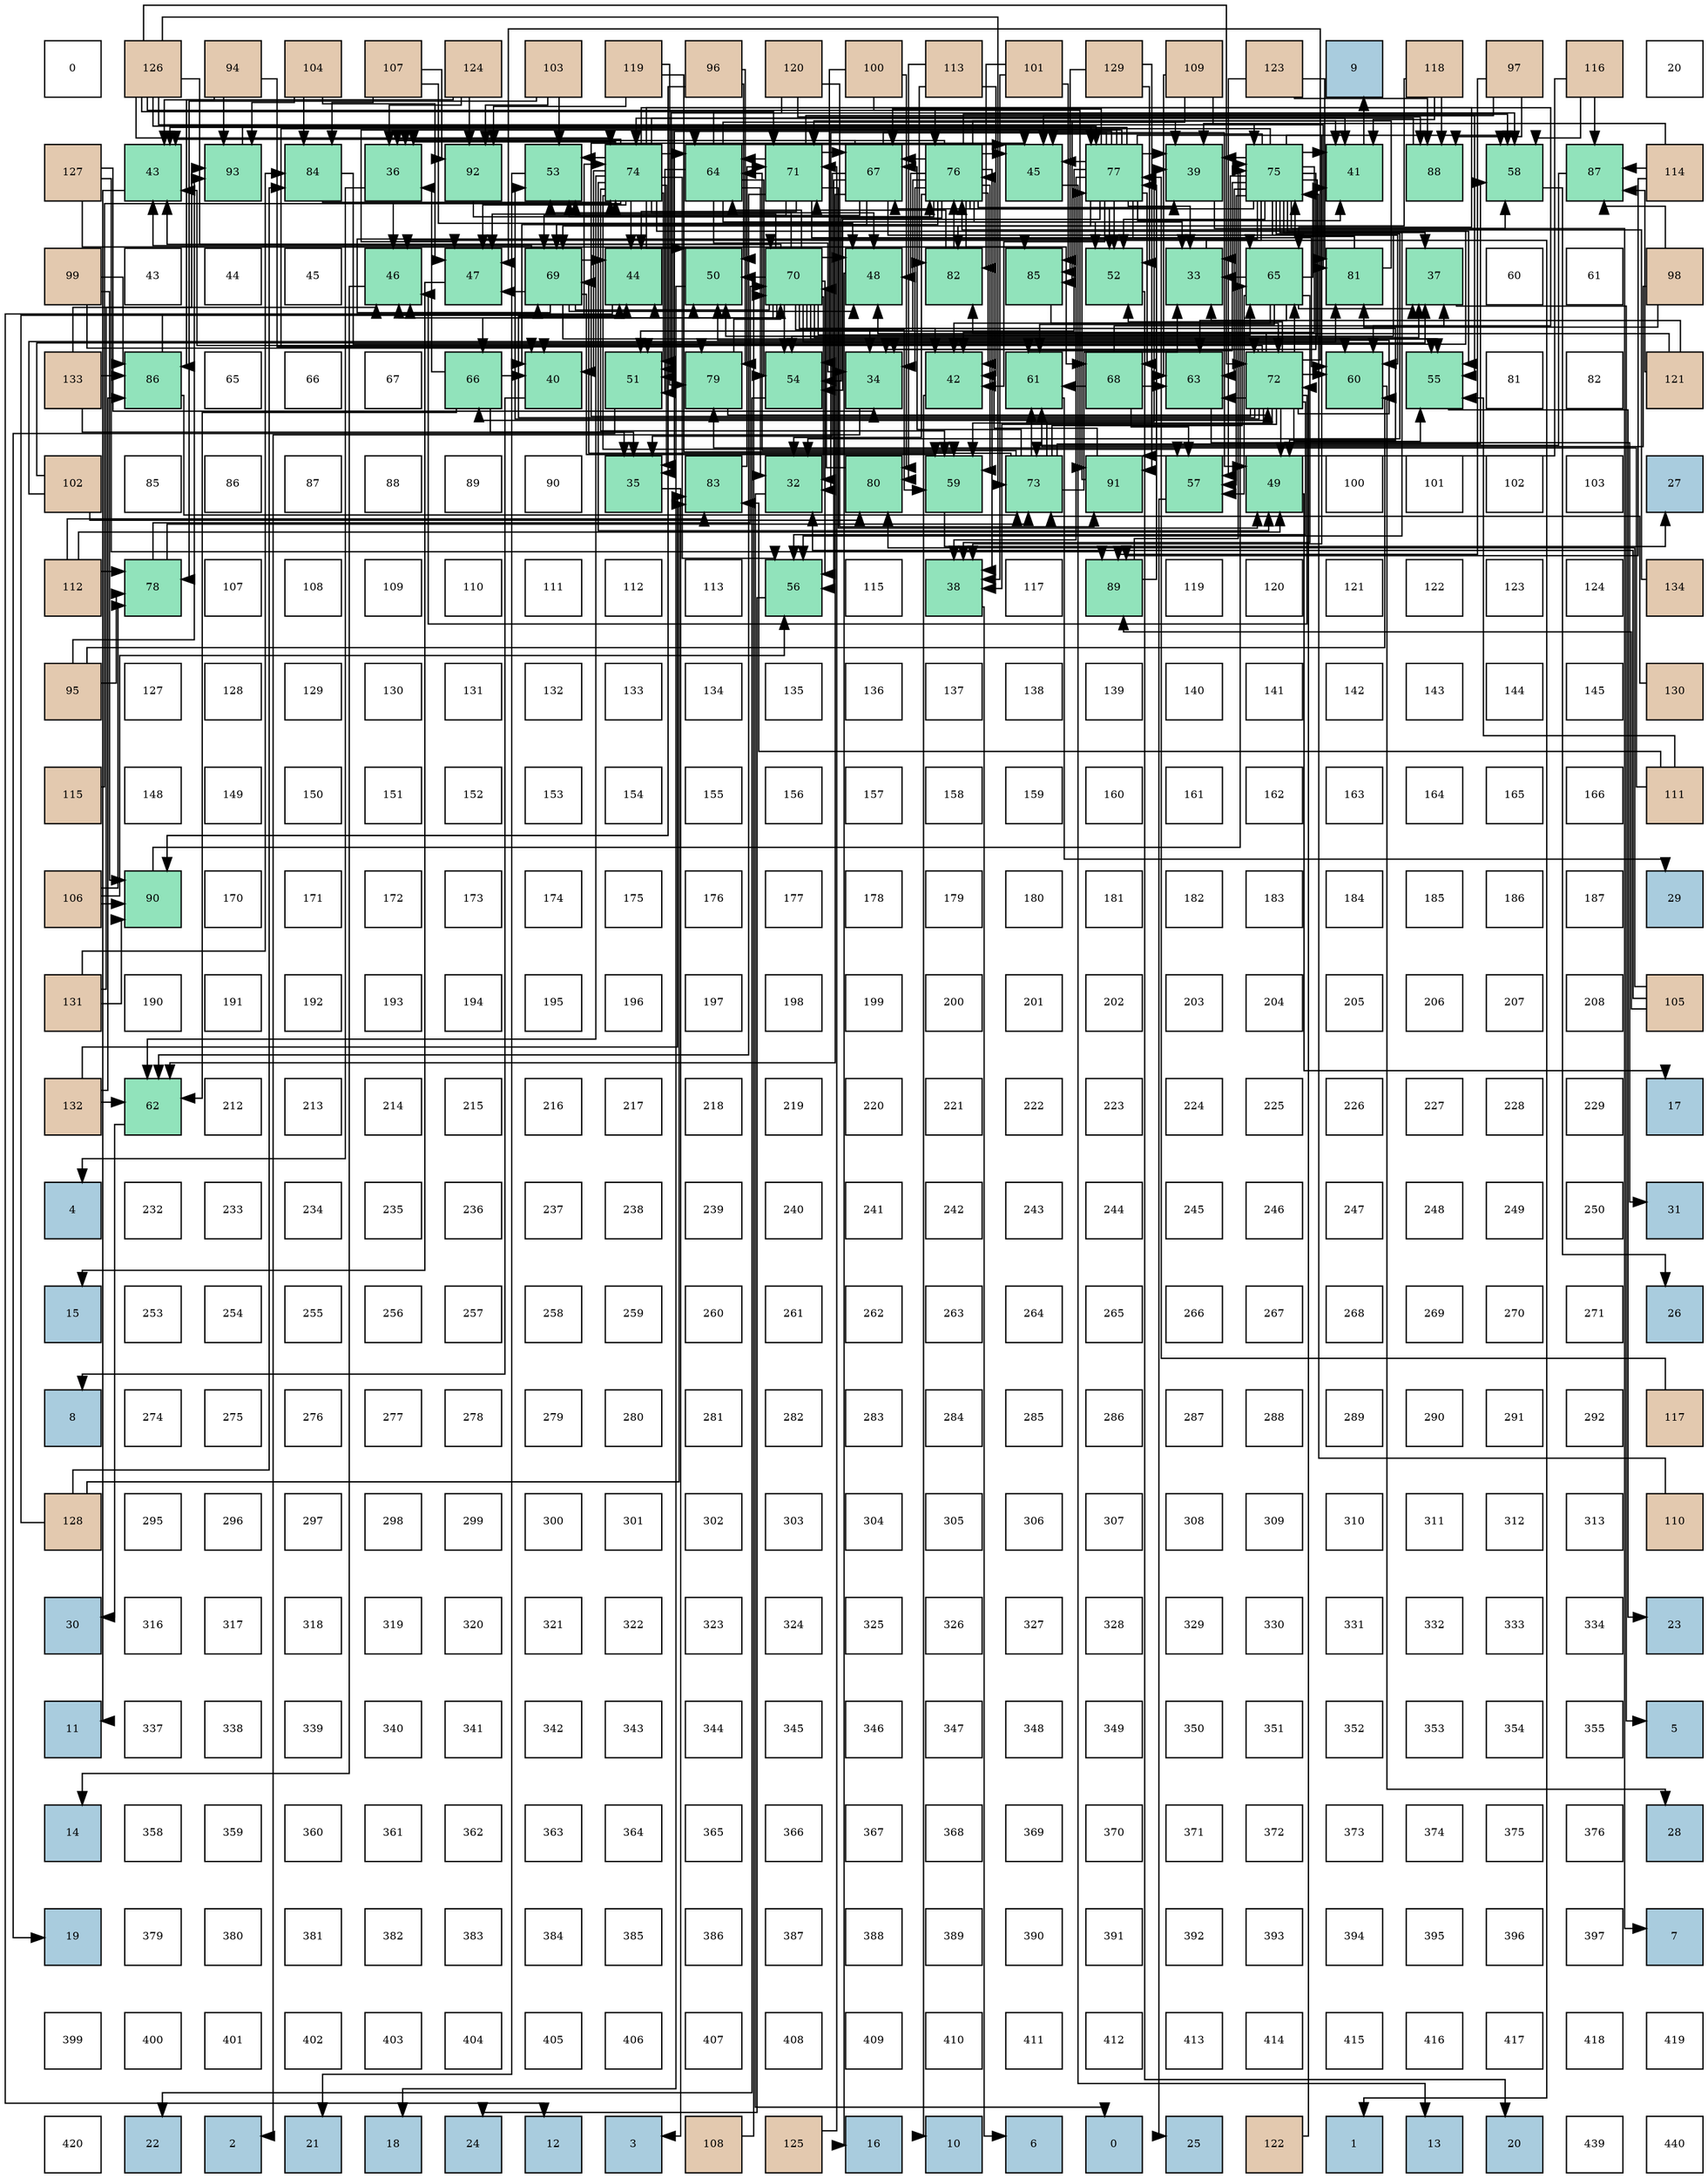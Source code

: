 digraph layout{
 rankdir=TB;
 splines=ortho;
 node [style=filled shape=square fixedsize=true width=0.6];
0[label="0", fontsize=8, fillcolor="#ffffff"];
1[label="126", fontsize=8, fillcolor="#e3c9af"];
2[label="94", fontsize=8, fillcolor="#e3c9af"];
3[label="104", fontsize=8, fillcolor="#e3c9af"];
4[label="107", fontsize=8, fillcolor="#e3c9af"];
5[label="124", fontsize=8, fillcolor="#e3c9af"];
6[label="103", fontsize=8, fillcolor="#e3c9af"];
7[label="119", fontsize=8, fillcolor="#e3c9af"];
8[label="96", fontsize=8, fillcolor="#e3c9af"];
9[label="120", fontsize=8, fillcolor="#e3c9af"];
10[label="100", fontsize=8, fillcolor="#e3c9af"];
11[label="113", fontsize=8, fillcolor="#e3c9af"];
12[label="101", fontsize=8, fillcolor="#e3c9af"];
13[label="129", fontsize=8, fillcolor="#e3c9af"];
14[label="109", fontsize=8, fillcolor="#e3c9af"];
15[label="123", fontsize=8, fillcolor="#e3c9af"];
16[label="9", fontsize=8, fillcolor="#a9ccde"];
17[label="118", fontsize=8, fillcolor="#e3c9af"];
18[label="97", fontsize=8, fillcolor="#e3c9af"];
19[label="116", fontsize=8, fillcolor="#e3c9af"];
20[label="20", fontsize=8, fillcolor="#ffffff"];
21[label="127", fontsize=8, fillcolor="#e3c9af"];
22[label="43", fontsize=8, fillcolor="#91e3bb"];
23[label="93", fontsize=8, fillcolor="#91e3bb"];
24[label="84", fontsize=8, fillcolor="#91e3bb"];
25[label="36", fontsize=8, fillcolor="#91e3bb"];
26[label="92", fontsize=8, fillcolor="#91e3bb"];
27[label="53", fontsize=8, fillcolor="#91e3bb"];
28[label="74", fontsize=8, fillcolor="#91e3bb"];
29[label="64", fontsize=8, fillcolor="#91e3bb"];
30[label="71", fontsize=8, fillcolor="#91e3bb"];
31[label="67", fontsize=8, fillcolor="#91e3bb"];
32[label="76", fontsize=8, fillcolor="#91e3bb"];
33[label="45", fontsize=8, fillcolor="#91e3bb"];
34[label="77", fontsize=8, fillcolor="#91e3bb"];
35[label="39", fontsize=8, fillcolor="#91e3bb"];
36[label="75", fontsize=8, fillcolor="#91e3bb"];
37[label="41", fontsize=8, fillcolor="#91e3bb"];
38[label="88", fontsize=8, fillcolor="#91e3bb"];
39[label="58", fontsize=8, fillcolor="#91e3bb"];
40[label="87", fontsize=8, fillcolor="#91e3bb"];
41[label="114", fontsize=8, fillcolor="#e3c9af"];
42[label="99", fontsize=8, fillcolor="#e3c9af"];
43[label="43", fontsize=8, fillcolor="#ffffff"];
44[label="44", fontsize=8, fillcolor="#ffffff"];
45[label="45", fontsize=8, fillcolor="#ffffff"];
46[label="46", fontsize=8, fillcolor="#91e3bb"];
47[label="47", fontsize=8, fillcolor="#91e3bb"];
48[label="69", fontsize=8, fillcolor="#91e3bb"];
49[label="44", fontsize=8, fillcolor="#91e3bb"];
50[label="50", fontsize=8, fillcolor="#91e3bb"];
51[label="70", fontsize=8, fillcolor="#91e3bb"];
52[label="48", fontsize=8, fillcolor="#91e3bb"];
53[label="82", fontsize=8, fillcolor="#91e3bb"];
54[label="85", fontsize=8, fillcolor="#91e3bb"];
55[label="52", fontsize=8, fillcolor="#91e3bb"];
56[label="33", fontsize=8, fillcolor="#91e3bb"];
57[label="65", fontsize=8, fillcolor="#91e3bb"];
58[label="81", fontsize=8, fillcolor="#91e3bb"];
59[label="37", fontsize=8, fillcolor="#91e3bb"];
60[label="60", fontsize=8, fillcolor="#ffffff"];
61[label="61", fontsize=8, fillcolor="#ffffff"];
62[label="98", fontsize=8, fillcolor="#e3c9af"];
63[label="133", fontsize=8, fillcolor="#e3c9af"];
64[label="86", fontsize=8, fillcolor="#91e3bb"];
65[label="65", fontsize=8, fillcolor="#ffffff"];
66[label="66", fontsize=8, fillcolor="#ffffff"];
67[label="67", fontsize=8, fillcolor="#ffffff"];
68[label="66", fontsize=8, fillcolor="#91e3bb"];
69[label="40", fontsize=8, fillcolor="#91e3bb"];
70[label="51", fontsize=8, fillcolor="#91e3bb"];
71[label="79", fontsize=8, fillcolor="#91e3bb"];
72[label="54", fontsize=8, fillcolor="#91e3bb"];
73[label="34", fontsize=8, fillcolor="#91e3bb"];
74[label="42", fontsize=8, fillcolor="#91e3bb"];
75[label="61", fontsize=8, fillcolor="#91e3bb"];
76[label="68", fontsize=8, fillcolor="#91e3bb"];
77[label="63", fontsize=8, fillcolor="#91e3bb"];
78[label="72", fontsize=8, fillcolor="#91e3bb"];
79[label="60", fontsize=8, fillcolor="#91e3bb"];
80[label="55", fontsize=8, fillcolor="#91e3bb"];
81[label="81", fontsize=8, fillcolor="#ffffff"];
82[label="82", fontsize=8, fillcolor="#ffffff"];
83[label="121", fontsize=8, fillcolor="#e3c9af"];
84[label="102", fontsize=8, fillcolor="#e3c9af"];
85[label="85", fontsize=8, fillcolor="#ffffff"];
86[label="86", fontsize=8, fillcolor="#ffffff"];
87[label="87", fontsize=8, fillcolor="#ffffff"];
88[label="88", fontsize=8, fillcolor="#ffffff"];
89[label="89", fontsize=8, fillcolor="#ffffff"];
90[label="90", fontsize=8, fillcolor="#ffffff"];
91[label="35", fontsize=8, fillcolor="#91e3bb"];
92[label="83", fontsize=8, fillcolor="#91e3bb"];
93[label="32", fontsize=8, fillcolor="#91e3bb"];
94[label="80", fontsize=8, fillcolor="#91e3bb"];
95[label="59", fontsize=8, fillcolor="#91e3bb"];
96[label="73", fontsize=8, fillcolor="#91e3bb"];
97[label="91", fontsize=8, fillcolor="#91e3bb"];
98[label="57", fontsize=8, fillcolor="#91e3bb"];
99[label="49", fontsize=8, fillcolor="#91e3bb"];
100[label="100", fontsize=8, fillcolor="#ffffff"];
101[label="101", fontsize=8, fillcolor="#ffffff"];
102[label="102", fontsize=8, fillcolor="#ffffff"];
103[label="103", fontsize=8, fillcolor="#ffffff"];
104[label="27", fontsize=8, fillcolor="#a9ccde"];
105[label="112", fontsize=8, fillcolor="#e3c9af"];
106[label="78", fontsize=8, fillcolor="#91e3bb"];
107[label="107", fontsize=8, fillcolor="#ffffff"];
108[label="108", fontsize=8, fillcolor="#ffffff"];
109[label="109", fontsize=8, fillcolor="#ffffff"];
110[label="110", fontsize=8, fillcolor="#ffffff"];
111[label="111", fontsize=8, fillcolor="#ffffff"];
112[label="112", fontsize=8, fillcolor="#ffffff"];
113[label="113", fontsize=8, fillcolor="#ffffff"];
114[label="56", fontsize=8, fillcolor="#91e3bb"];
115[label="115", fontsize=8, fillcolor="#ffffff"];
116[label="38", fontsize=8, fillcolor="#91e3bb"];
117[label="117", fontsize=8, fillcolor="#ffffff"];
118[label="89", fontsize=8, fillcolor="#91e3bb"];
119[label="119", fontsize=8, fillcolor="#ffffff"];
120[label="120", fontsize=8, fillcolor="#ffffff"];
121[label="121", fontsize=8, fillcolor="#ffffff"];
122[label="122", fontsize=8, fillcolor="#ffffff"];
123[label="123", fontsize=8, fillcolor="#ffffff"];
124[label="124", fontsize=8, fillcolor="#ffffff"];
125[label="134", fontsize=8, fillcolor="#e3c9af"];
126[label="95", fontsize=8, fillcolor="#e3c9af"];
127[label="127", fontsize=8, fillcolor="#ffffff"];
128[label="128", fontsize=8, fillcolor="#ffffff"];
129[label="129", fontsize=8, fillcolor="#ffffff"];
130[label="130", fontsize=8, fillcolor="#ffffff"];
131[label="131", fontsize=8, fillcolor="#ffffff"];
132[label="132", fontsize=8, fillcolor="#ffffff"];
133[label="133", fontsize=8, fillcolor="#ffffff"];
134[label="134", fontsize=8, fillcolor="#ffffff"];
135[label="135", fontsize=8, fillcolor="#ffffff"];
136[label="136", fontsize=8, fillcolor="#ffffff"];
137[label="137", fontsize=8, fillcolor="#ffffff"];
138[label="138", fontsize=8, fillcolor="#ffffff"];
139[label="139", fontsize=8, fillcolor="#ffffff"];
140[label="140", fontsize=8, fillcolor="#ffffff"];
141[label="141", fontsize=8, fillcolor="#ffffff"];
142[label="142", fontsize=8, fillcolor="#ffffff"];
143[label="143", fontsize=8, fillcolor="#ffffff"];
144[label="144", fontsize=8, fillcolor="#ffffff"];
145[label="145", fontsize=8, fillcolor="#ffffff"];
146[label="130", fontsize=8, fillcolor="#e3c9af"];
147[label="115", fontsize=8, fillcolor="#e3c9af"];
148[label="148", fontsize=8, fillcolor="#ffffff"];
149[label="149", fontsize=8, fillcolor="#ffffff"];
150[label="150", fontsize=8, fillcolor="#ffffff"];
151[label="151", fontsize=8, fillcolor="#ffffff"];
152[label="152", fontsize=8, fillcolor="#ffffff"];
153[label="153", fontsize=8, fillcolor="#ffffff"];
154[label="154", fontsize=8, fillcolor="#ffffff"];
155[label="155", fontsize=8, fillcolor="#ffffff"];
156[label="156", fontsize=8, fillcolor="#ffffff"];
157[label="157", fontsize=8, fillcolor="#ffffff"];
158[label="158", fontsize=8, fillcolor="#ffffff"];
159[label="159", fontsize=8, fillcolor="#ffffff"];
160[label="160", fontsize=8, fillcolor="#ffffff"];
161[label="161", fontsize=8, fillcolor="#ffffff"];
162[label="162", fontsize=8, fillcolor="#ffffff"];
163[label="163", fontsize=8, fillcolor="#ffffff"];
164[label="164", fontsize=8, fillcolor="#ffffff"];
165[label="165", fontsize=8, fillcolor="#ffffff"];
166[label="166", fontsize=8, fillcolor="#ffffff"];
167[label="111", fontsize=8, fillcolor="#e3c9af"];
168[label="106", fontsize=8, fillcolor="#e3c9af"];
169[label="90", fontsize=8, fillcolor="#91e3bb"];
170[label="170", fontsize=8, fillcolor="#ffffff"];
171[label="171", fontsize=8, fillcolor="#ffffff"];
172[label="172", fontsize=8, fillcolor="#ffffff"];
173[label="173", fontsize=8, fillcolor="#ffffff"];
174[label="174", fontsize=8, fillcolor="#ffffff"];
175[label="175", fontsize=8, fillcolor="#ffffff"];
176[label="176", fontsize=8, fillcolor="#ffffff"];
177[label="177", fontsize=8, fillcolor="#ffffff"];
178[label="178", fontsize=8, fillcolor="#ffffff"];
179[label="179", fontsize=8, fillcolor="#ffffff"];
180[label="180", fontsize=8, fillcolor="#ffffff"];
181[label="181", fontsize=8, fillcolor="#ffffff"];
182[label="182", fontsize=8, fillcolor="#ffffff"];
183[label="183", fontsize=8, fillcolor="#ffffff"];
184[label="184", fontsize=8, fillcolor="#ffffff"];
185[label="185", fontsize=8, fillcolor="#ffffff"];
186[label="186", fontsize=8, fillcolor="#ffffff"];
187[label="187", fontsize=8, fillcolor="#ffffff"];
188[label="29", fontsize=8, fillcolor="#a9ccde"];
189[label="131", fontsize=8, fillcolor="#e3c9af"];
190[label="190", fontsize=8, fillcolor="#ffffff"];
191[label="191", fontsize=8, fillcolor="#ffffff"];
192[label="192", fontsize=8, fillcolor="#ffffff"];
193[label="193", fontsize=8, fillcolor="#ffffff"];
194[label="194", fontsize=8, fillcolor="#ffffff"];
195[label="195", fontsize=8, fillcolor="#ffffff"];
196[label="196", fontsize=8, fillcolor="#ffffff"];
197[label="197", fontsize=8, fillcolor="#ffffff"];
198[label="198", fontsize=8, fillcolor="#ffffff"];
199[label="199", fontsize=8, fillcolor="#ffffff"];
200[label="200", fontsize=8, fillcolor="#ffffff"];
201[label="201", fontsize=8, fillcolor="#ffffff"];
202[label="202", fontsize=8, fillcolor="#ffffff"];
203[label="203", fontsize=8, fillcolor="#ffffff"];
204[label="204", fontsize=8, fillcolor="#ffffff"];
205[label="205", fontsize=8, fillcolor="#ffffff"];
206[label="206", fontsize=8, fillcolor="#ffffff"];
207[label="207", fontsize=8, fillcolor="#ffffff"];
208[label="208", fontsize=8, fillcolor="#ffffff"];
209[label="105", fontsize=8, fillcolor="#e3c9af"];
210[label="132", fontsize=8, fillcolor="#e3c9af"];
211[label="62", fontsize=8, fillcolor="#91e3bb"];
212[label="212", fontsize=8, fillcolor="#ffffff"];
213[label="213", fontsize=8, fillcolor="#ffffff"];
214[label="214", fontsize=8, fillcolor="#ffffff"];
215[label="215", fontsize=8, fillcolor="#ffffff"];
216[label="216", fontsize=8, fillcolor="#ffffff"];
217[label="217", fontsize=8, fillcolor="#ffffff"];
218[label="218", fontsize=8, fillcolor="#ffffff"];
219[label="219", fontsize=8, fillcolor="#ffffff"];
220[label="220", fontsize=8, fillcolor="#ffffff"];
221[label="221", fontsize=8, fillcolor="#ffffff"];
222[label="222", fontsize=8, fillcolor="#ffffff"];
223[label="223", fontsize=8, fillcolor="#ffffff"];
224[label="224", fontsize=8, fillcolor="#ffffff"];
225[label="225", fontsize=8, fillcolor="#ffffff"];
226[label="226", fontsize=8, fillcolor="#ffffff"];
227[label="227", fontsize=8, fillcolor="#ffffff"];
228[label="228", fontsize=8, fillcolor="#ffffff"];
229[label="229", fontsize=8, fillcolor="#ffffff"];
230[label="17", fontsize=8, fillcolor="#a9ccde"];
231[label="4", fontsize=8, fillcolor="#a9ccde"];
232[label="232", fontsize=8, fillcolor="#ffffff"];
233[label="233", fontsize=8, fillcolor="#ffffff"];
234[label="234", fontsize=8, fillcolor="#ffffff"];
235[label="235", fontsize=8, fillcolor="#ffffff"];
236[label="236", fontsize=8, fillcolor="#ffffff"];
237[label="237", fontsize=8, fillcolor="#ffffff"];
238[label="238", fontsize=8, fillcolor="#ffffff"];
239[label="239", fontsize=8, fillcolor="#ffffff"];
240[label="240", fontsize=8, fillcolor="#ffffff"];
241[label="241", fontsize=8, fillcolor="#ffffff"];
242[label="242", fontsize=8, fillcolor="#ffffff"];
243[label="243", fontsize=8, fillcolor="#ffffff"];
244[label="244", fontsize=8, fillcolor="#ffffff"];
245[label="245", fontsize=8, fillcolor="#ffffff"];
246[label="246", fontsize=8, fillcolor="#ffffff"];
247[label="247", fontsize=8, fillcolor="#ffffff"];
248[label="248", fontsize=8, fillcolor="#ffffff"];
249[label="249", fontsize=8, fillcolor="#ffffff"];
250[label="250", fontsize=8, fillcolor="#ffffff"];
251[label="31", fontsize=8, fillcolor="#a9ccde"];
252[label="15", fontsize=8, fillcolor="#a9ccde"];
253[label="253", fontsize=8, fillcolor="#ffffff"];
254[label="254", fontsize=8, fillcolor="#ffffff"];
255[label="255", fontsize=8, fillcolor="#ffffff"];
256[label="256", fontsize=8, fillcolor="#ffffff"];
257[label="257", fontsize=8, fillcolor="#ffffff"];
258[label="258", fontsize=8, fillcolor="#ffffff"];
259[label="259", fontsize=8, fillcolor="#ffffff"];
260[label="260", fontsize=8, fillcolor="#ffffff"];
261[label="261", fontsize=8, fillcolor="#ffffff"];
262[label="262", fontsize=8, fillcolor="#ffffff"];
263[label="263", fontsize=8, fillcolor="#ffffff"];
264[label="264", fontsize=8, fillcolor="#ffffff"];
265[label="265", fontsize=8, fillcolor="#ffffff"];
266[label="266", fontsize=8, fillcolor="#ffffff"];
267[label="267", fontsize=8, fillcolor="#ffffff"];
268[label="268", fontsize=8, fillcolor="#ffffff"];
269[label="269", fontsize=8, fillcolor="#ffffff"];
270[label="270", fontsize=8, fillcolor="#ffffff"];
271[label="271", fontsize=8, fillcolor="#ffffff"];
272[label="26", fontsize=8, fillcolor="#a9ccde"];
273[label="8", fontsize=8, fillcolor="#a9ccde"];
274[label="274", fontsize=8, fillcolor="#ffffff"];
275[label="275", fontsize=8, fillcolor="#ffffff"];
276[label="276", fontsize=8, fillcolor="#ffffff"];
277[label="277", fontsize=8, fillcolor="#ffffff"];
278[label="278", fontsize=8, fillcolor="#ffffff"];
279[label="279", fontsize=8, fillcolor="#ffffff"];
280[label="280", fontsize=8, fillcolor="#ffffff"];
281[label="281", fontsize=8, fillcolor="#ffffff"];
282[label="282", fontsize=8, fillcolor="#ffffff"];
283[label="283", fontsize=8, fillcolor="#ffffff"];
284[label="284", fontsize=8, fillcolor="#ffffff"];
285[label="285", fontsize=8, fillcolor="#ffffff"];
286[label="286", fontsize=8, fillcolor="#ffffff"];
287[label="287", fontsize=8, fillcolor="#ffffff"];
288[label="288", fontsize=8, fillcolor="#ffffff"];
289[label="289", fontsize=8, fillcolor="#ffffff"];
290[label="290", fontsize=8, fillcolor="#ffffff"];
291[label="291", fontsize=8, fillcolor="#ffffff"];
292[label="292", fontsize=8, fillcolor="#ffffff"];
293[label="117", fontsize=8, fillcolor="#e3c9af"];
294[label="128", fontsize=8, fillcolor="#e3c9af"];
295[label="295", fontsize=8, fillcolor="#ffffff"];
296[label="296", fontsize=8, fillcolor="#ffffff"];
297[label="297", fontsize=8, fillcolor="#ffffff"];
298[label="298", fontsize=8, fillcolor="#ffffff"];
299[label="299", fontsize=8, fillcolor="#ffffff"];
300[label="300", fontsize=8, fillcolor="#ffffff"];
301[label="301", fontsize=8, fillcolor="#ffffff"];
302[label="302", fontsize=8, fillcolor="#ffffff"];
303[label="303", fontsize=8, fillcolor="#ffffff"];
304[label="304", fontsize=8, fillcolor="#ffffff"];
305[label="305", fontsize=8, fillcolor="#ffffff"];
306[label="306", fontsize=8, fillcolor="#ffffff"];
307[label="307", fontsize=8, fillcolor="#ffffff"];
308[label="308", fontsize=8, fillcolor="#ffffff"];
309[label="309", fontsize=8, fillcolor="#ffffff"];
310[label="310", fontsize=8, fillcolor="#ffffff"];
311[label="311", fontsize=8, fillcolor="#ffffff"];
312[label="312", fontsize=8, fillcolor="#ffffff"];
313[label="313", fontsize=8, fillcolor="#ffffff"];
314[label="110", fontsize=8, fillcolor="#e3c9af"];
315[label="30", fontsize=8, fillcolor="#a9ccde"];
316[label="316", fontsize=8, fillcolor="#ffffff"];
317[label="317", fontsize=8, fillcolor="#ffffff"];
318[label="318", fontsize=8, fillcolor="#ffffff"];
319[label="319", fontsize=8, fillcolor="#ffffff"];
320[label="320", fontsize=8, fillcolor="#ffffff"];
321[label="321", fontsize=8, fillcolor="#ffffff"];
322[label="322", fontsize=8, fillcolor="#ffffff"];
323[label="323", fontsize=8, fillcolor="#ffffff"];
324[label="324", fontsize=8, fillcolor="#ffffff"];
325[label="325", fontsize=8, fillcolor="#ffffff"];
326[label="326", fontsize=8, fillcolor="#ffffff"];
327[label="327", fontsize=8, fillcolor="#ffffff"];
328[label="328", fontsize=8, fillcolor="#ffffff"];
329[label="329", fontsize=8, fillcolor="#ffffff"];
330[label="330", fontsize=8, fillcolor="#ffffff"];
331[label="331", fontsize=8, fillcolor="#ffffff"];
332[label="332", fontsize=8, fillcolor="#ffffff"];
333[label="333", fontsize=8, fillcolor="#ffffff"];
334[label="334", fontsize=8, fillcolor="#ffffff"];
335[label="23", fontsize=8, fillcolor="#a9ccde"];
336[label="11", fontsize=8, fillcolor="#a9ccde"];
337[label="337", fontsize=8, fillcolor="#ffffff"];
338[label="338", fontsize=8, fillcolor="#ffffff"];
339[label="339", fontsize=8, fillcolor="#ffffff"];
340[label="340", fontsize=8, fillcolor="#ffffff"];
341[label="341", fontsize=8, fillcolor="#ffffff"];
342[label="342", fontsize=8, fillcolor="#ffffff"];
343[label="343", fontsize=8, fillcolor="#ffffff"];
344[label="344", fontsize=8, fillcolor="#ffffff"];
345[label="345", fontsize=8, fillcolor="#ffffff"];
346[label="346", fontsize=8, fillcolor="#ffffff"];
347[label="347", fontsize=8, fillcolor="#ffffff"];
348[label="348", fontsize=8, fillcolor="#ffffff"];
349[label="349", fontsize=8, fillcolor="#ffffff"];
350[label="350", fontsize=8, fillcolor="#ffffff"];
351[label="351", fontsize=8, fillcolor="#ffffff"];
352[label="352", fontsize=8, fillcolor="#ffffff"];
353[label="353", fontsize=8, fillcolor="#ffffff"];
354[label="354", fontsize=8, fillcolor="#ffffff"];
355[label="355", fontsize=8, fillcolor="#ffffff"];
356[label="5", fontsize=8, fillcolor="#a9ccde"];
357[label="14", fontsize=8, fillcolor="#a9ccde"];
358[label="358", fontsize=8, fillcolor="#ffffff"];
359[label="359", fontsize=8, fillcolor="#ffffff"];
360[label="360", fontsize=8, fillcolor="#ffffff"];
361[label="361", fontsize=8, fillcolor="#ffffff"];
362[label="362", fontsize=8, fillcolor="#ffffff"];
363[label="363", fontsize=8, fillcolor="#ffffff"];
364[label="364", fontsize=8, fillcolor="#ffffff"];
365[label="365", fontsize=8, fillcolor="#ffffff"];
366[label="366", fontsize=8, fillcolor="#ffffff"];
367[label="367", fontsize=8, fillcolor="#ffffff"];
368[label="368", fontsize=8, fillcolor="#ffffff"];
369[label="369", fontsize=8, fillcolor="#ffffff"];
370[label="370", fontsize=8, fillcolor="#ffffff"];
371[label="371", fontsize=8, fillcolor="#ffffff"];
372[label="372", fontsize=8, fillcolor="#ffffff"];
373[label="373", fontsize=8, fillcolor="#ffffff"];
374[label="374", fontsize=8, fillcolor="#ffffff"];
375[label="375", fontsize=8, fillcolor="#ffffff"];
376[label="376", fontsize=8, fillcolor="#ffffff"];
377[label="28", fontsize=8, fillcolor="#a9ccde"];
378[label="19", fontsize=8, fillcolor="#a9ccde"];
379[label="379", fontsize=8, fillcolor="#ffffff"];
380[label="380", fontsize=8, fillcolor="#ffffff"];
381[label="381", fontsize=8, fillcolor="#ffffff"];
382[label="382", fontsize=8, fillcolor="#ffffff"];
383[label="383", fontsize=8, fillcolor="#ffffff"];
384[label="384", fontsize=8, fillcolor="#ffffff"];
385[label="385", fontsize=8, fillcolor="#ffffff"];
386[label="386", fontsize=8, fillcolor="#ffffff"];
387[label="387", fontsize=8, fillcolor="#ffffff"];
388[label="388", fontsize=8, fillcolor="#ffffff"];
389[label="389", fontsize=8, fillcolor="#ffffff"];
390[label="390", fontsize=8, fillcolor="#ffffff"];
391[label="391", fontsize=8, fillcolor="#ffffff"];
392[label="392", fontsize=8, fillcolor="#ffffff"];
393[label="393", fontsize=8, fillcolor="#ffffff"];
394[label="394", fontsize=8, fillcolor="#ffffff"];
395[label="395", fontsize=8, fillcolor="#ffffff"];
396[label="396", fontsize=8, fillcolor="#ffffff"];
397[label="397", fontsize=8, fillcolor="#ffffff"];
398[label="7", fontsize=8, fillcolor="#a9ccde"];
399[label="399", fontsize=8, fillcolor="#ffffff"];
400[label="400", fontsize=8, fillcolor="#ffffff"];
401[label="401", fontsize=8, fillcolor="#ffffff"];
402[label="402", fontsize=8, fillcolor="#ffffff"];
403[label="403", fontsize=8, fillcolor="#ffffff"];
404[label="404", fontsize=8, fillcolor="#ffffff"];
405[label="405", fontsize=8, fillcolor="#ffffff"];
406[label="406", fontsize=8, fillcolor="#ffffff"];
407[label="407", fontsize=8, fillcolor="#ffffff"];
408[label="408", fontsize=8, fillcolor="#ffffff"];
409[label="409", fontsize=8, fillcolor="#ffffff"];
410[label="410", fontsize=8, fillcolor="#ffffff"];
411[label="411", fontsize=8, fillcolor="#ffffff"];
412[label="412", fontsize=8, fillcolor="#ffffff"];
413[label="413", fontsize=8, fillcolor="#ffffff"];
414[label="414", fontsize=8, fillcolor="#ffffff"];
415[label="415", fontsize=8, fillcolor="#ffffff"];
416[label="416", fontsize=8, fillcolor="#ffffff"];
417[label="417", fontsize=8, fillcolor="#ffffff"];
418[label="418", fontsize=8, fillcolor="#ffffff"];
419[label="419", fontsize=8, fillcolor="#ffffff"];
420[label="420", fontsize=8, fillcolor="#ffffff"];
421[label="22", fontsize=8, fillcolor="#a9ccde"];
422[label="2", fontsize=8, fillcolor="#a9ccde"];
423[label="21", fontsize=8, fillcolor="#a9ccde"];
424[label="18", fontsize=8, fillcolor="#a9ccde"];
425[label="24", fontsize=8, fillcolor="#a9ccde"];
426[label="12", fontsize=8, fillcolor="#a9ccde"];
427[label="3", fontsize=8, fillcolor="#a9ccde"];
428[label="108", fontsize=8, fillcolor="#e3c9af"];
429[label="125", fontsize=8, fillcolor="#e3c9af"];
430[label="16", fontsize=8, fillcolor="#a9ccde"];
431[label="10", fontsize=8, fillcolor="#a9ccde"];
432[label="6", fontsize=8, fillcolor="#a9ccde"];
433[label="0", fontsize=8, fillcolor="#a9ccde"];
434[label="25", fontsize=8, fillcolor="#a9ccde"];
435[label="122", fontsize=8, fillcolor="#e3c9af"];
436[label="1", fontsize=8, fillcolor="#a9ccde"];
437[label="13", fontsize=8, fillcolor="#a9ccde"];
438[label="20", fontsize=8, fillcolor="#a9ccde"];
439[label="439", fontsize=8, fillcolor="#ffffff"];
440[label="440", fontsize=8, fillcolor="#ffffff"];
edge [constraint=false, style=vis];93 -> 433;
56 -> 436;
73 -> 422;
91 -> 427;
25 -> 231;
59 -> 356;
116 -> 432;
35 -> 398;
69 -> 273;
37 -> 16;
74 -> 431;
22 -> 336;
49 -> 426;
33 -> 437;
46 -> 357;
47 -> 252;
52 -> 430;
99 -> 230;
50 -> 424;
70 -> 378;
55 -> 438;
27 -> 423;
72 -> 421;
80 -> 335;
114 -> 425;
98 -> 434;
39 -> 272;
95 -> 104;
79 -> 377;
75 -> 188;
211 -> 315;
77 -> 251;
29 -> 93;
29 -> 73;
29 -> 35;
29 -> 33;
29 -> 70;
29 -> 55;
29 -> 72;
29 -> 39;
57 -> 56;
57 -> 59;
57 -> 116;
57 -> 37;
57 -> 74;
57 -> 98;
57 -> 75;
57 -> 77;
68 -> 91;
68 -> 25;
68 -> 69;
68 -> 211;
31 -> 91;
31 -> 25;
31 -> 69;
31 -> 99;
31 -> 27;
31 -> 114;
31 -> 79;
31 -> 211;
76 -> 59;
76 -> 98;
76 -> 75;
76 -> 77;
48 -> 22;
48 -> 49;
48 -> 46;
48 -> 47;
48 -> 52;
48 -> 50;
48 -> 80;
48 -> 95;
51 -> 93;
51 -> 59;
51 -> 74;
51 -> 22;
51 -> 49;
51 -> 46;
51 -> 47;
51 -> 52;
51 -> 99;
51 -> 50;
51 -> 27;
51 -> 72;
51 -> 80;
51 -> 114;
51 -> 95;
51 -> 79;
51 -> 29;
51 -> 57;
51 -> 68;
30 -> 49;
30 -> 99;
30 -> 80;
30 -> 211;
30 -> 29;
30 -> 57;
30 -> 31;
30 -> 48;
78 -> 73;
78 -> 116;
78 -> 22;
78 -> 49;
78 -> 46;
78 -> 47;
78 -> 52;
78 -> 99;
78 -> 50;
78 -> 55;
78 -> 27;
78 -> 80;
78 -> 114;
78 -> 95;
78 -> 79;
78 -> 77;
78 -> 29;
78 -> 57;
78 -> 68;
96 -> 56;
96 -> 35;
96 -> 39;
96 -> 75;
96 -> 29;
96 -> 57;
96 -> 31;
96 -> 48;
28 -> 91;
28 -> 25;
28 -> 69;
28 -> 37;
28 -> 22;
28 -> 49;
28 -> 33;
28 -> 46;
28 -> 47;
28 -> 52;
28 -> 99;
28 -> 50;
28 -> 70;
28 -> 27;
28 -> 80;
28 -> 114;
28 -> 98;
28 -> 95;
28 -> 79;
28 -> 211;
28 -> 29;
28 -> 57;
36 -> 93;
36 -> 56;
36 -> 73;
36 -> 59;
36 -> 116;
36 -> 35;
36 -> 69;
36 -> 37;
36 -> 74;
36 -> 33;
36 -> 46;
36 -> 50;
36 -> 70;
36 -> 55;
36 -> 72;
36 -> 114;
36 -> 98;
36 -> 39;
36 -> 75;
36 -> 77;
36 -> 31;
36 -> 48;
32 -> 93;
32 -> 56;
32 -> 73;
32 -> 25;
32 -> 116;
32 -> 35;
32 -> 37;
32 -> 74;
32 -> 33;
32 -> 52;
32 -> 70;
32 -> 55;
32 -> 27;
32 -> 72;
32 -> 39;
32 -> 95;
32 -> 31;
32 -> 76;
32 -> 48;
34 -> 93;
34 -> 56;
34 -> 73;
34 -> 91;
34 -> 116;
34 -> 35;
34 -> 37;
34 -> 74;
34 -> 22;
34 -> 33;
34 -> 47;
34 -> 70;
34 -> 55;
34 -> 72;
34 -> 39;
34 -> 79;
34 -> 31;
34 -> 76;
34 -> 48;
106 -> 51;
106 -> 96;
71 -> 51;
71 -> 78;
94 -> 51;
58 -> 30;
58 -> 36;
53 -> 30;
53 -> 32;
92 -> 30;
24 -> 78;
24 -> 28;
54 -> 78;
64 -> 96;
64 -> 28;
40 -> 96;
38 -> 28;
118 -> 36;
118 -> 34;
169 -> 36;
97 -> 32;
97 -> 34;
26 -> 32;
23 -> 34;
2 -> 22;
2 -> 71;
2 -> 23;
126 -> 79;
126 -> 106;
126 -> 23;
8 -> 50;
8 -> 71;
8 -> 169;
18 -> 33;
18 -> 38;
18 -> 118;
62 -> 75;
62 -> 58;
62 -> 40;
42 -> 69;
42 -> 64;
42 -> 169;
10 -> 72;
10 -> 94;
10 -> 97;
12 -> 116;
12 -> 53;
12 -> 54;
84 -> 59;
84 -> 94;
84 -> 58;
6 -> 27;
6 -> 106;
6 -> 26;
3 -> 47;
3 -> 24;
3 -> 23;
209 -> 93;
209 -> 94;
209 -> 118;
168 -> 114;
168 -> 106;
168 -> 169;
4 -> 52;
4 -> 24;
4 -> 26;
428 -> 51;
14 -> 77;
14 -> 58;
14 -> 54;
314 -> 36;
167 -> 80;
167 -> 71;
167 -> 92;
105 -> 99;
105 -> 106;
105 -> 92;
11 -> 74;
11 -> 94;
11 -> 53;
41 -> 35;
41 -> 40;
41 -> 118;
147 -> 28;
19 -> 39;
19 -> 40;
19 -> 97;
293 -> 34;
17 -> 37;
17 -> 53;
17 -> 38;
7 -> 95;
7 -> 71;
7 -> 26;
9 -> 70;
9 -> 38;
9 -> 97;
83 -> 56;
83 -> 53;
83 -> 40;
435 -> 78;
15 -> 98;
15 -> 58;
15 -> 38;
5 -> 25;
5 -> 64;
5 -> 26;
429 -> 30;
1 -> 51;
1 -> 30;
1 -> 78;
1 -> 96;
1 -> 28;
1 -> 36;
1 -> 32;
1 -> 34;
21 -> 73;
21 -> 54;
21 -> 118;
294 -> 49;
294 -> 92;
294 -> 24;
13 -> 55;
13 -> 54;
13 -> 97;
146 -> 96;
189 -> 46;
189 -> 24;
189 -> 169;
210 -> 211;
210 -> 92;
210 -> 64;
63 -> 91;
63 -> 64;
63 -> 23;
125 -> 32;
edge [constraint=true, style=invis];
0 -> 21 -> 42 -> 63 -> 84 -> 105 -> 126 -> 147 -> 168 -> 189 -> 210 -> 231 -> 252 -> 273 -> 294 -> 315 -> 336 -> 357 -> 378 -> 399 -> 420;
1 -> 22 -> 43 -> 64 -> 85 -> 106 -> 127 -> 148 -> 169 -> 190 -> 211 -> 232 -> 253 -> 274 -> 295 -> 316 -> 337 -> 358 -> 379 -> 400 -> 421;
2 -> 23 -> 44 -> 65 -> 86 -> 107 -> 128 -> 149 -> 170 -> 191 -> 212 -> 233 -> 254 -> 275 -> 296 -> 317 -> 338 -> 359 -> 380 -> 401 -> 422;
3 -> 24 -> 45 -> 66 -> 87 -> 108 -> 129 -> 150 -> 171 -> 192 -> 213 -> 234 -> 255 -> 276 -> 297 -> 318 -> 339 -> 360 -> 381 -> 402 -> 423;
4 -> 25 -> 46 -> 67 -> 88 -> 109 -> 130 -> 151 -> 172 -> 193 -> 214 -> 235 -> 256 -> 277 -> 298 -> 319 -> 340 -> 361 -> 382 -> 403 -> 424;
5 -> 26 -> 47 -> 68 -> 89 -> 110 -> 131 -> 152 -> 173 -> 194 -> 215 -> 236 -> 257 -> 278 -> 299 -> 320 -> 341 -> 362 -> 383 -> 404 -> 425;
6 -> 27 -> 48 -> 69 -> 90 -> 111 -> 132 -> 153 -> 174 -> 195 -> 216 -> 237 -> 258 -> 279 -> 300 -> 321 -> 342 -> 363 -> 384 -> 405 -> 426;
7 -> 28 -> 49 -> 70 -> 91 -> 112 -> 133 -> 154 -> 175 -> 196 -> 217 -> 238 -> 259 -> 280 -> 301 -> 322 -> 343 -> 364 -> 385 -> 406 -> 427;
8 -> 29 -> 50 -> 71 -> 92 -> 113 -> 134 -> 155 -> 176 -> 197 -> 218 -> 239 -> 260 -> 281 -> 302 -> 323 -> 344 -> 365 -> 386 -> 407 -> 428;
9 -> 30 -> 51 -> 72 -> 93 -> 114 -> 135 -> 156 -> 177 -> 198 -> 219 -> 240 -> 261 -> 282 -> 303 -> 324 -> 345 -> 366 -> 387 -> 408 -> 429;
10 -> 31 -> 52 -> 73 -> 94 -> 115 -> 136 -> 157 -> 178 -> 199 -> 220 -> 241 -> 262 -> 283 -> 304 -> 325 -> 346 -> 367 -> 388 -> 409 -> 430;
11 -> 32 -> 53 -> 74 -> 95 -> 116 -> 137 -> 158 -> 179 -> 200 -> 221 -> 242 -> 263 -> 284 -> 305 -> 326 -> 347 -> 368 -> 389 -> 410 -> 431;
12 -> 33 -> 54 -> 75 -> 96 -> 117 -> 138 -> 159 -> 180 -> 201 -> 222 -> 243 -> 264 -> 285 -> 306 -> 327 -> 348 -> 369 -> 390 -> 411 -> 432;
13 -> 34 -> 55 -> 76 -> 97 -> 118 -> 139 -> 160 -> 181 -> 202 -> 223 -> 244 -> 265 -> 286 -> 307 -> 328 -> 349 -> 370 -> 391 -> 412 -> 433;
14 -> 35 -> 56 -> 77 -> 98 -> 119 -> 140 -> 161 -> 182 -> 203 -> 224 -> 245 -> 266 -> 287 -> 308 -> 329 -> 350 -> 371 -> 392 -> 413 -> 434;
15 -> 36 -> 57 -> 78 -> 99 -> 120 -> 141 -> 162 -> 183 -> 204 -> 225 -> 246 -> 267 -> 288 -> 309 -> 330 -> 351 -> 372 -> 393 -> 414 -> 435;
16 -> 37 -> 58 -> 79 -> 100 -> 121 -> 142 -> 163 -> 184 -> 205 -> 226 -> 247 -> 268 -> 289 -> 310 -> 331 -> 352 -> 373 -> 394 -> 415 -> 436;
17 -> 38 -> 59 -> 80 -> 101 -> 122 -> 143 -> 164 -> 185 -> 206 -> 227 -> 248 -> 269 -> 290 -> 311 -> 332 -> 353 -> 374 -> 395 -> 416 -> 437;
18 -> 39 -> 60 -> 81 -> 102 -> 123 -> 144 -> 165 -> 186 -> 207 -> 228 -> 249 -> 270 -> 291 -> 312 -> 333 -> 354 -> 375 -> 396 -> 417 -> 438;
19 -> 40 -> 61 -> 82 -> 103 -> 124 -> 145 -> 166 -> 187 -> 208 -> 229 -> 250 -> 271 -> 292 -> 313 -> 334 -> 355 -> 376 -> 397 -> 418 -> 439;
20 -> 41 -> 62 -> 83 -> 104 -> 125 -> 146 -> 167 -> 188 -> 209 -> 230 -> 251 -> 272 -> 293 -> 314 -> 335 -> 356 -> 377 -> 398 -> 419 -> 440;
rank = same {0 -> 1 -> 2 -> 3 -> 4 -> 5 -> 6 -> 7 -> 8 -> 9 -> 10 -> 11 -> 12 -> 13 -> 14 -> 15 -> 16 -> 17 -> 18 -> 19 -> 20};
rank = same {21 -> 22 -> 23 -> 24 -> 25 -> 26 -> 27 -> 28 -> 29 -> 30 -> 31 -> 32 -> 33 -> 34 -> 35 -> 36 -> 37 -> 38 -> 39 -> 40 -> 41};
rank = same {42 -> 43 -> 44 -> 45 -> 46 -> 47 -> 48 -> 49 -> 50 -> 51 -> 52 -> 53 -> 54 -> 55 -> 56 -> 57 -> 58 -> 59 -> 60 -> 61 -> 62};
rank = same {63 -> 64 -> 65 -> 66 -> 67 -> 68 -> 69 -> 70 -> 71 -> 72 -> 73 -> 74 -> 75 -> 76 -> 77 -> 78 -> 79 -> 80 -> 81 -> 82 -> 83};
rank = same {84 -> 85 -> 86 -> 87 -> 88 -> 89 -> 90 -> 91 -> 92 -> 93 -> 94 -> 95 -> 96 -> 97 -> 98 -> 99 -> 100 -> 101 -> 102 -> 103 -> 104};
rank = same {105 -> 106 -> 107 -> 108 -> 109 -> 110 -> 111 -> 112 -> 113 -> 114 -> 115 -> 116 -> 117 -> 118 -> 119 -> 120 -> 121 -> 122 -> 123 -> 124 -> 125};
rank = same {126 -> 127 -> 128 -> 129 -> 130 -> 131 -> 132 -> 133 -> 134 -> 135 -> 136 -> 137 -> 138 -> 139 -> 140 -> 141 -> 142 -> 143 -> 144 -> 145 -> 146};
rank = same {147 -> 148 -> 149 -> 150 -> 151 -> 152 -> 153 -> 154 -> 155 -> 156 -> 157 -> 158 -> 159 -> 160 -> 161 -> 162 -> 163 -> 164 -> 165 -> 166 -> 167};
rank = same {168 -> 169 -> 170 -> 171 -> 172 -> 173 -> 174 -> 175 -> 176 -> 177 -> 178 -> 179 -> 180 -> 181 -> 182 -> 183 -> 184 -> 185 -> 186 -> 187 -> 188};
rank = same {189 -> 190 -> 191 -> 192 -> 193 -> 194 -> 195 -> 196 -> 197 -> 198 -> 199 -> 200 -> 201 -> 202 -> 203 -> 204 -> 205 -> 206 -> 207 -> 208 -> 209};
rank = same {210 -> 211 -> 212 -> 213 -> 214 -> 215 -> 216 -> 217 -> 218 -> 219 -> 220 -> 221 -> 222 -> 223 -> 224 -> 225 -> 226 -> 227 -> 228 -> 229 -> 230};
rank = same {231 -> 232 -> 233 -> 234 -> 235 -> 236 -> 237 -> 238 -> 239 -> 240 -> 241 -> 242 -> 243 -> 244 -> 245 -> 246 -> 247 -> 248 -> 249 -> 250 -> 251};
rank = same {252 -> 253 -> 254 -> 255 -> 256 -> 257 -> 258 -> 259 -> 260 -> 261 -> 262 -> 263 -> 264 -> 265 -> 266 -> 267 -> 268 -> 269 -> 270 -> 271 -> 272};
rank = same {273 -> 274 -> 275 -> 276 -> 277 -> 278 -> 279 -> 280 -> 281 -> 282 -> 283 -> 284 -> 285 -> 286 -> 287 -> 288 -> 289 -> 290 -> 291 -> 292 -> 293};
rank = same {294 -> 295 -> 296 -> 297 -> 298 -> 299 -> 300 -> 301 -> 302 -> 303 -> 304 -> 305 -> 306 -> 307 -> 308 -> 309 -> 310 -> 311 -> 312 -> 313 -> 314};
rank = same {315 -> 316 -> 317 -> 318 -> 319 -> 320 -> 321 -> 322 -> 323 -> 324 -> 325 -> 326 -> 327 -> 328 -> 329 -> 330 -> 331 -> 332 -> 333 -> 334 -> 335};
rank = same {336 -> 337 -> 338 -> 339 -> 340 -> 341 -> 342 -> 343 -> 344 -> 345 -> 346 -> 347 -> 348 -> 349 -> 350 -> 351 -> 352 -> 353 -> 354 -> 355 -> 356};
rank = same {357 -> 358 -> 359 -> 360 -> 361 -> 362 -> 363 -> 364 -> 365 -> 366 -> 367 -> 368 -> 369 -> 370 -> 371 -> 372 -> 373 -> 374 -> 375 -> 376 -> 377};
rank = same {378 -> 379 -> 380 -> 381 -> 382 -> 383 -> 384 -> 385 -> 386 -> 387 -> 388 -> 389 -> 390 -> 391 -> 392 -> 393 -> 394 -> 395 -> 396 -> 397 -> 398};
rank = same {399 -> 400 -> 401 -> 402 -> 403 -> 404 -> 405 -> 406 -> 407 -> 408 -> 409 -> 410 -> 411 -> 412 -> 413 -> 414 -> 415 -> 416 -> 417 -> 418 -> 419};
rank = same {420 -> 421 -> 422 -> 423 -> 424 -> 425 -> 426 -> 427 -> 428 -> 429 -> 430 -> 431 -> 432 -> 433 -> 434 -> 435 -> 436 -> 437 -> 438 -> 439 -> 440};
}